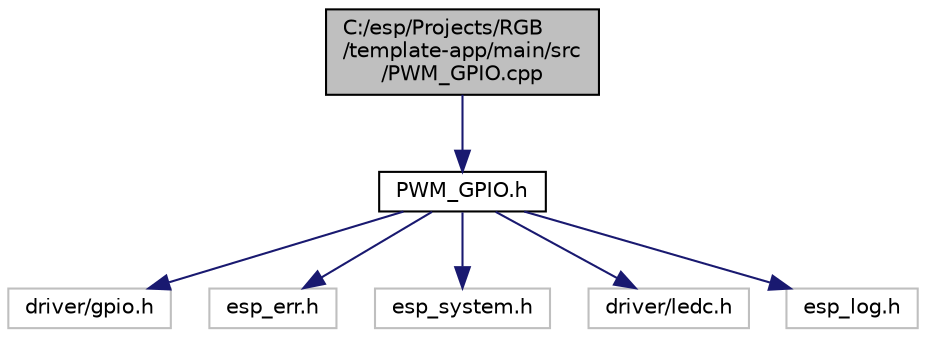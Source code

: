 digraph "C:/esp/Projects/RGB/template-app/main/src/PWM_GPIO.cpp"
{
 // LATEX_PDF_SIZE
  edge [fontname="Helvetica",fontsize="10",labelfontname="Helvetica",labelfontsize="10"];
  node [fontname="Helvetica",fontsize="10",shape=record];
  Node1 [label="C:/esp/Projects/RGB\l/template-app/main/src\l/PWM_GPIO.cpp",height=0.2,width=0.4,color="black", fillcolor="grey75", style="filled", fontcolor="black",tooltip="Basic gpio PWM dirver class (.cpp)"];
  Node1 -> Node2 [color="midnightblue",fontsize="10",style="solid"];
  Node2 [label="PWM_GPIO.h",height=0.2,width=0.4,color="black", fillcolor="white", style="filled",URL="$de/d54/_p_w_m___g_p_i_o_8h.html",tooltip="Header file for PWM GPIO dirver (.h)."];
  Node2 -> Node3 [color="midnightblue",fontsize="10",style="solid"];
  Node3 [label="driver/gpio.h",height=0.2,width=0.4,color="grey75", fillcolor="white", style="filled",tooltip=" "];
  Node2 -> Node4 [color="midnightblue",fontsize="10",style="solid"];
  Node4 [label="esp_err.h",height=0.2,width=0.4,color="grey75", fillcolor="white", style="filled",tooltip=" "];
  Node2 -> Node5 [color="midnightblue",fontsize="10",style="solid"];
  Node5 [label="esp_system.h",height=0.2,width=0.4,color="grey75", fillcolor="white", style="filled",tooltip=" "];
  Node2 -> Node6 [color="midnightblue",fontsize="10",style="solid"];
  Node6 [label="driver/ledc.h",height=0.2,width=0.4,color="grey75", fillcolor="white", style="filled",tooltip=" "];
  Node2 -> Node7 [color="midnightblue",fontsize="10",style="solid"];
  Node7 [label="esp_log.h",height=0.2,width=0.4,color="grey75", fillcolor="white", style="filled",tooltip=" "];
}
